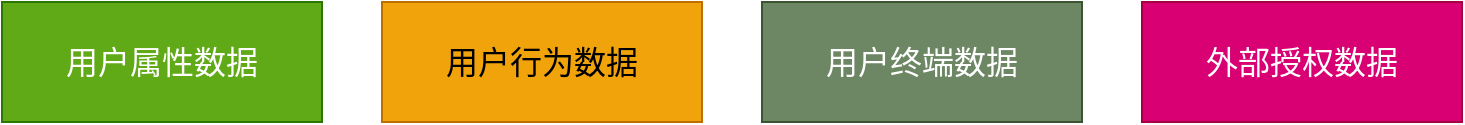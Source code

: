 <mxfile version="17.2.4" type="github">
  <diagram id="R6LKjHRkVj6gWCjwfnXa" name="Page-1">
    <mxGraphModel dx="1022" dy="468" grid="1" gridSize="10" guides="1" tooltips="1" connect="1" arrows="1" fold="1" page="1" pageScale="1" pageWidth="827" pageHeight="1169" math="0" shadow="0">
      <root>
        <mxCell id="0" />
        <mxCell id="1" parent="0" />
        <mxCell id="xEdestO7AOEsHorYzFaQ-1" value="用户属性数据" style="rounded=0;whiteSpace=wrap;html=1;fillColor=#60a917;fontColor=#ffffff;strokeColor=#2D7600;fontSize=16;" vertex="1" parent="1">
          <mxGeometry x="40" y="40" width="160" height="60" as="geometry" />
        </mxCell>
        <mxCell id="xEdestO7AOEsHorYzFaQ-2" value="用户行为数据" style="rounded=0;whiteSpace=wrap;html=1;fillColor=#f0a30a;fontColor=#000000;strokeColor=#BD7000;fontSize=16;" vertex="1" parent="1">
          <mxGeometry x="230" y="40" width="160" height="60" as="geometry" />
        </mxCell>
        <mxCell id="xEdestO7AOEsHorYzFaQ-3" value="用户终端数据" style="rounded=0;whiteSpace=wrap;html=1;fillColor=#6d8764;fontColor=#ffffff;strokeColor=#3A5431;fontSize=16;" vertex="1" parent="1">
          <mxGeometry x="420" y="40" width="160" height="60" as="geometry" />
        </mxCell>
        <mxCell id="xEdestO7AOEsHorYzFaQ-4" value="外部授权数据" style="rounded=0;whiteSpace=wrap;html=1;fillColor=#d80073;fontColor=#ffffff;strokeColor=#A50040;fontSize=16;" vertex="1" parent="1">
          <mxGeometry x="610" y="40" width="160" height="60" as="geometry" />
        </mxCell>
      </root>
    </mxGraphModel>
  </diagram>
</mxfile>

